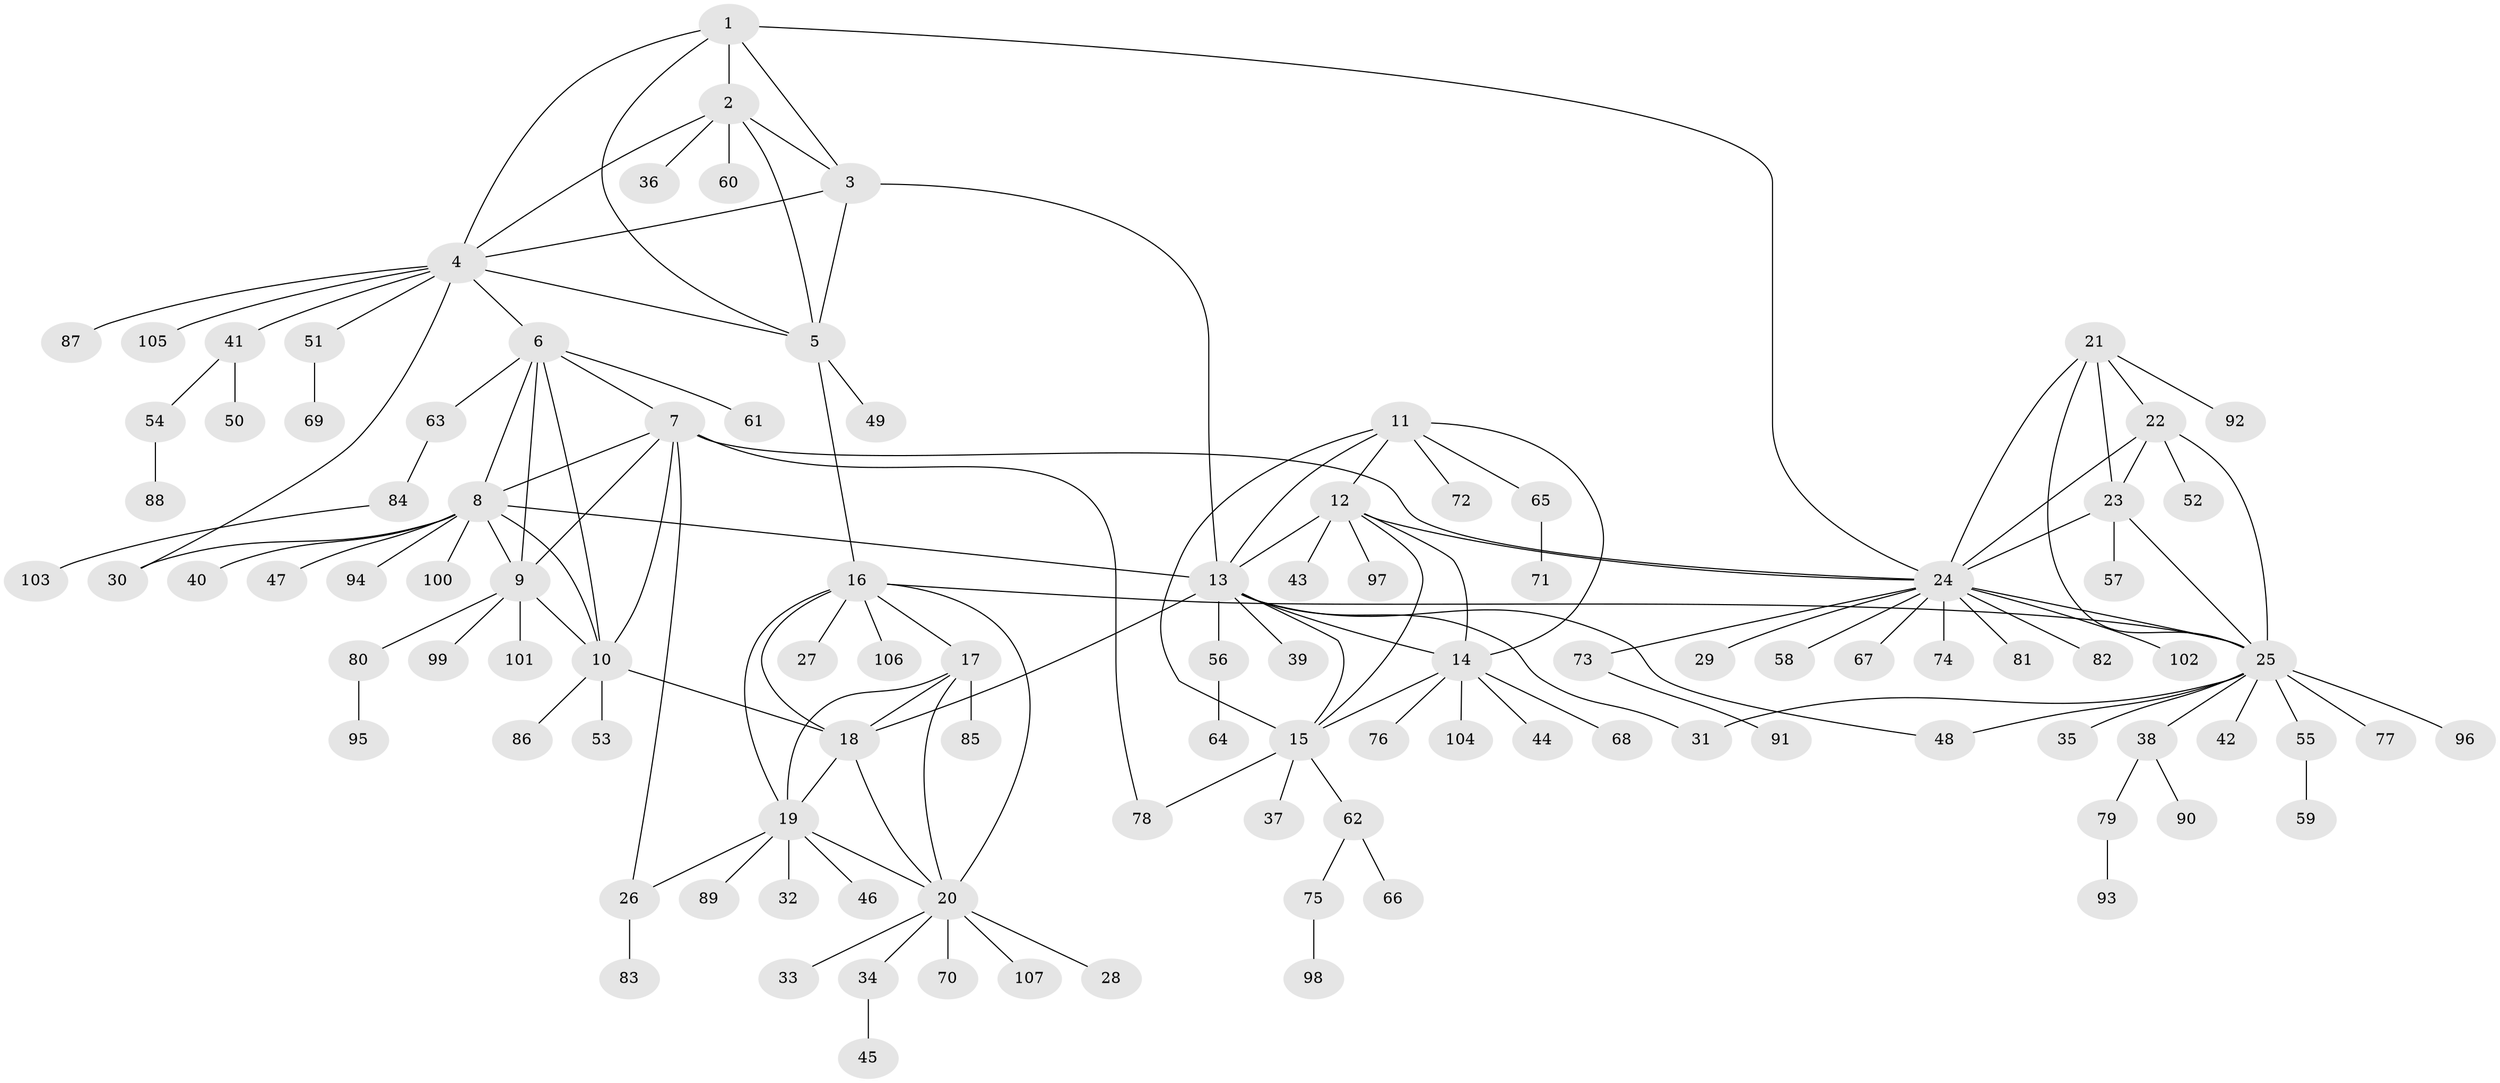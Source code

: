 // coarse degree distribution, {5: 0.07317073170731707, 10: 0.012195121951219513, 6: 0.036585365853658534, 9: 0.024390243902439025, 8: 0.036585365853658534, 7: 0.012195121951219513, 12: 0.024390243902439025, 3: 0.012195121951219513, 4: 0.024390243902439025, 14: 0.012195121951219513, 1: 0.6097560975609756, 2: 0.12195121951219512}
// Generated by graph-tools (version 1.1) at 2025/42/03/06/25 10:42:15]
// undirected, 107 vertices, 147 edges
graph export_dot {
graph [start="1"]
  node [color=gray90,style=filled];
  1;
  2;
  3;
  4;
  5;
  6;
  7;
  8;
  9;
  10;
  11;
  12;
  13;
  14;
  15;
  16;
  17;
  18;
  19;
  20;
  21;
  22;
  23;
  24;
  25;
  26;
  27;
  28;
  29;
  30;
  31;
  32;
  33;
  34;
  35;
  36;
  37;
  38;
  39;
  40;
  41;
  42;
  43;
  44;
  45;
  46;
  47;
  48;
  49;
  50;
  51;
  52;
  53;
  54;
  55;
  56;
  57;
  58;
  59;
  60;
  61;
  62;
  63;
  64;
  65;
  66;
  67;
  68;
  69;
  70;
  71;
  72;
  73;
  74;
  75;
  76;
  77;
  78;
  79;
  80;
  81;
  82;
  83;
  84;
  85;
  86;
  87;
  88;
  89;
  90;
  91;
  92;
  93;
  94;
  95;
  96;
  97;
  98;
  99;
  100;
  101;
  102;
  103;
  104;
  105;
  106;
  107;
  1 -- 2;
  1 -- 3;
  1 -- 4;
  1 -- 5;
  1 -- 24;
  2 -- 3;
  2 -- 4;
  2 -- 5;
  2 -- 36;
  2 -- 60;
  3 -- 4;
  3 -- 5;
  3 -- 13;
  4 -- 5;
  4 -- 6;
  4 -- 30;
  4 -- 41;
  4 -- 51;
  4 -- 87;
  4 -- 105;
  5 -- 16;
  5 -- 49;
  6 -- 7;
  6 -- 8;
  6 -- 9;
  6 -- 10;
  6 -- 61;
  6 -- 63;
  7 -- 8;
  7 -- 9;
  7 -- 10;
  7 -- 24;
  7 -- 26;
  7 -- 78;
  8 -- 9;
  8 -- 10;
  8 -- 13;
  8 -- 30;
  8 -- 40;
  8 -- 47;
  8 -- 94;
  8 -- 100;
  9 -- 10;
  9 -- 80;
  9 -- 99;
  9 -- 101;
  10 -- 18;
  10 -- 53;
  10 -- 86;
  11 -- 12;
  11 -- 13;
  11 -- 14;
  11 -- 15;
  11 -- 65;
  11 -- 72;
  12 -- 13;
  12 -- 14;
  12 -- 15;
  12 -- 24;
  12 -- 43;
  12 -- 97;
  13 -- 14;
  13 -- 15;
  13 -- 18;
  13 -- 31;
  13 -- 39;
  13 -- 48;
  13 -- 56;
  14 -- 15;
  14 -- 44;
  14 -- 68;
  14 -- 76;
  14 -- 104;
  15 -- 37;
  15 -- 62;
  15 -- 78;
  16 -- 17;
  16 -- 18;
  16 -- 19;
  16 -- 20;
  16 -- 25;
  16 -- 27;
  16 -- 106;
  17 -- 18;
  17 -- 19;
  17 -- 20;
  17 -- 85;
  18 -- 19;
  18 -- 20;
  19 -- 20;
  19 -- 26;
  19 -- 32;
  19 -- 46;
  19 -- 89;
  20 -- 28;
  20 -- 33;
  20 -- 34;
  20 -- 70;
  20 -- 107;
  21 -- 22;
  21 -- 23;
  21 -- 24;
  21 -- 25;
  21 -- 92;
  22 -- 23;
  22 -- 24;
  22 -- 25;
  22 -- 52;
  23 -- 24;
  23 -- 25;
  23 -- 57;
  24 -- 25;
  24 -- 29;
  24 -- 58;
  24 -- 67;
  24 -- 73;
  24 -- 74;
  24 -- 81;
  24 -- 82;
  24 -- 102;
  25 -- 31;
  25 -- 35;
  25 -- 38;
  25 -- 42;
  25 -- 48;
  25 -- 55;
  25 -- 77;
  25 -- 96;
  26 -- 83;
  34 -- 45;
  38 -- 79;
  38 -- 90;
  41 -- 50;
  41 -- 54;
  51 -- 69;
  54 -- 88;
  55 -- 59;
  56 -- 64;
  62 -- 66;
  62 -- 75;
  63 -- 84;
  65 -- 71;
  73 -- 91;
  75 -- 98;
  79 -- 93;
  80 -- 95;
  84 -- 103;
}
